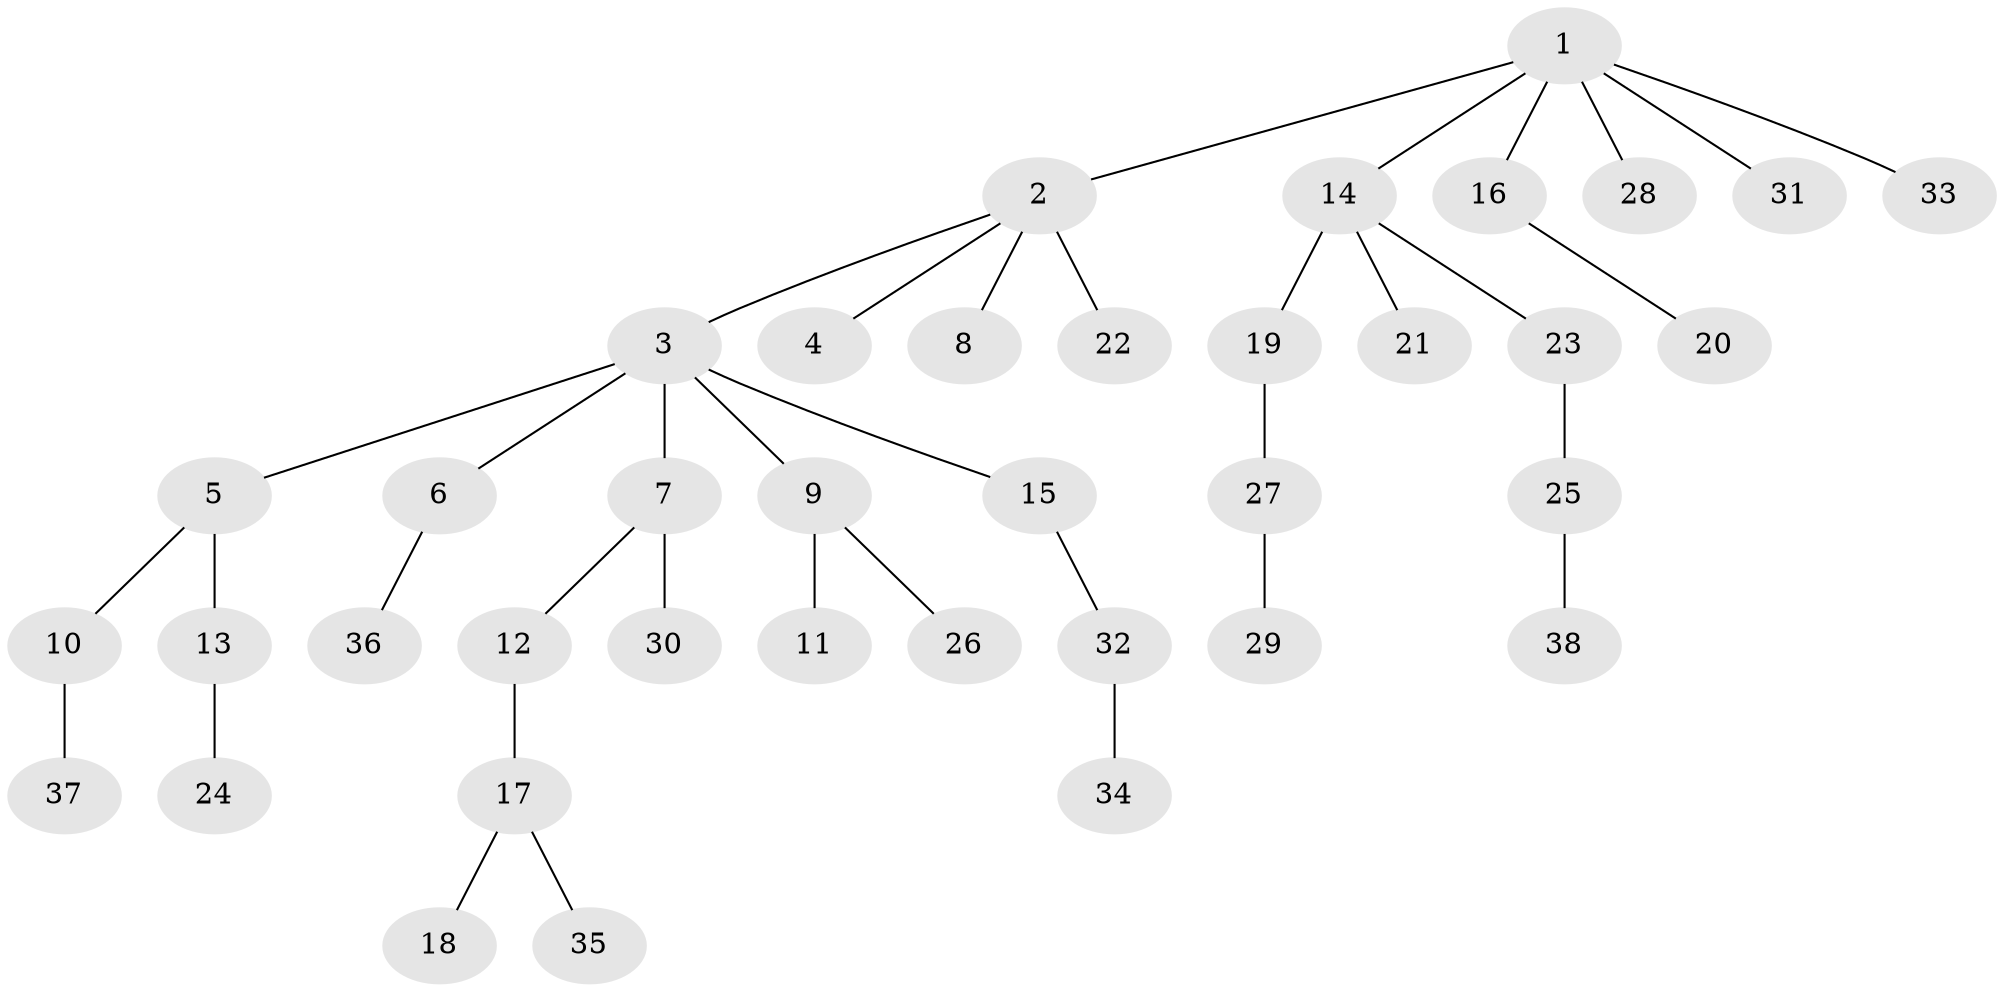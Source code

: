 // original degree distribution, {3: 0.13333333333333333, 5: 0.04, 7: 0.013333333333333334, 2: 0.22666666666666666, 4: 0.08, 1: 0.5066666666666667}
// Generated by graph-tools (version 1.1) at 2025/36/03/09/25 02:36:57]
// undirected, 38 vertices, 37 edges
graph export_dot {
graph [start="1"]
  node [color=gray90,style=filled];
  1;
  2;
  3;
  4;
  5;
  6;
  7;
  8;
  9;
  10;
  11;
  12;
  13;
  14;
  15;
  16;
  17;
  18;
  19;
  20;
  21;
  22;
  23;
  24;
  25;
  26;
  27;
  28;
  29;
  30;
  31;
  32;
  33;
  34;
  35;
  36;
  37;
  38;
  1 -- 2 [weight=1.0];
  1 -- 14 [weight=1.0];
  1 -- 16 [weight=1.0];
  1 -- 28 [weight=1.0];
  1 -- 31 [weight=1.0];
  1 -- 33 [weight=1.0];
  2 -- 3 [weight=1.0];
  2 -- 4 [weight=1.0];
  2 -- 8 [weight=1.0];
  2 -- 22 [weight=2.0];
  3 -- 5 [weight=1.0];
  3 -- 6 [weight=1.0];
  3 -- 7 [weight=1.0];
  3 -- 9 [weight=1.0];
  3 -- 15 [weight=1.0];
  5 -- 10 [weight=1.0];
  5 -- 13 [weight=1.0];
  6 -- 36 [weight=1.0];
  7 -- 12 [weight=1.0];
  7 -- 30 [weight=1.0];
  9 -- 11 [weight=1.0];
  9 -- 26 [weight=1.0];
  10 -- 37 [weight=1.0];
  12 -- 17 [weight=1.0];
  13 -- 24 [weight=3.0];
  14 -- 19 [weight=2.0];
  14 -- 21 [weight=1.0];
  14 -- 23 [weight=1.0];
  15 -- 32 [weight=1.0];
  16 -- 20 [weight=1.0];
  17 -- 18 [weight=1.0];
  17 -- 35 [weight=1.0];
  19 -- 27 [weight=1.0];
  23 -- 25 [weight=1.0];
  25 -- 38 [weight=1.0];
  27 -- 29 [weight=1.0];
  32 -- 34 [weight=1.0];
}
